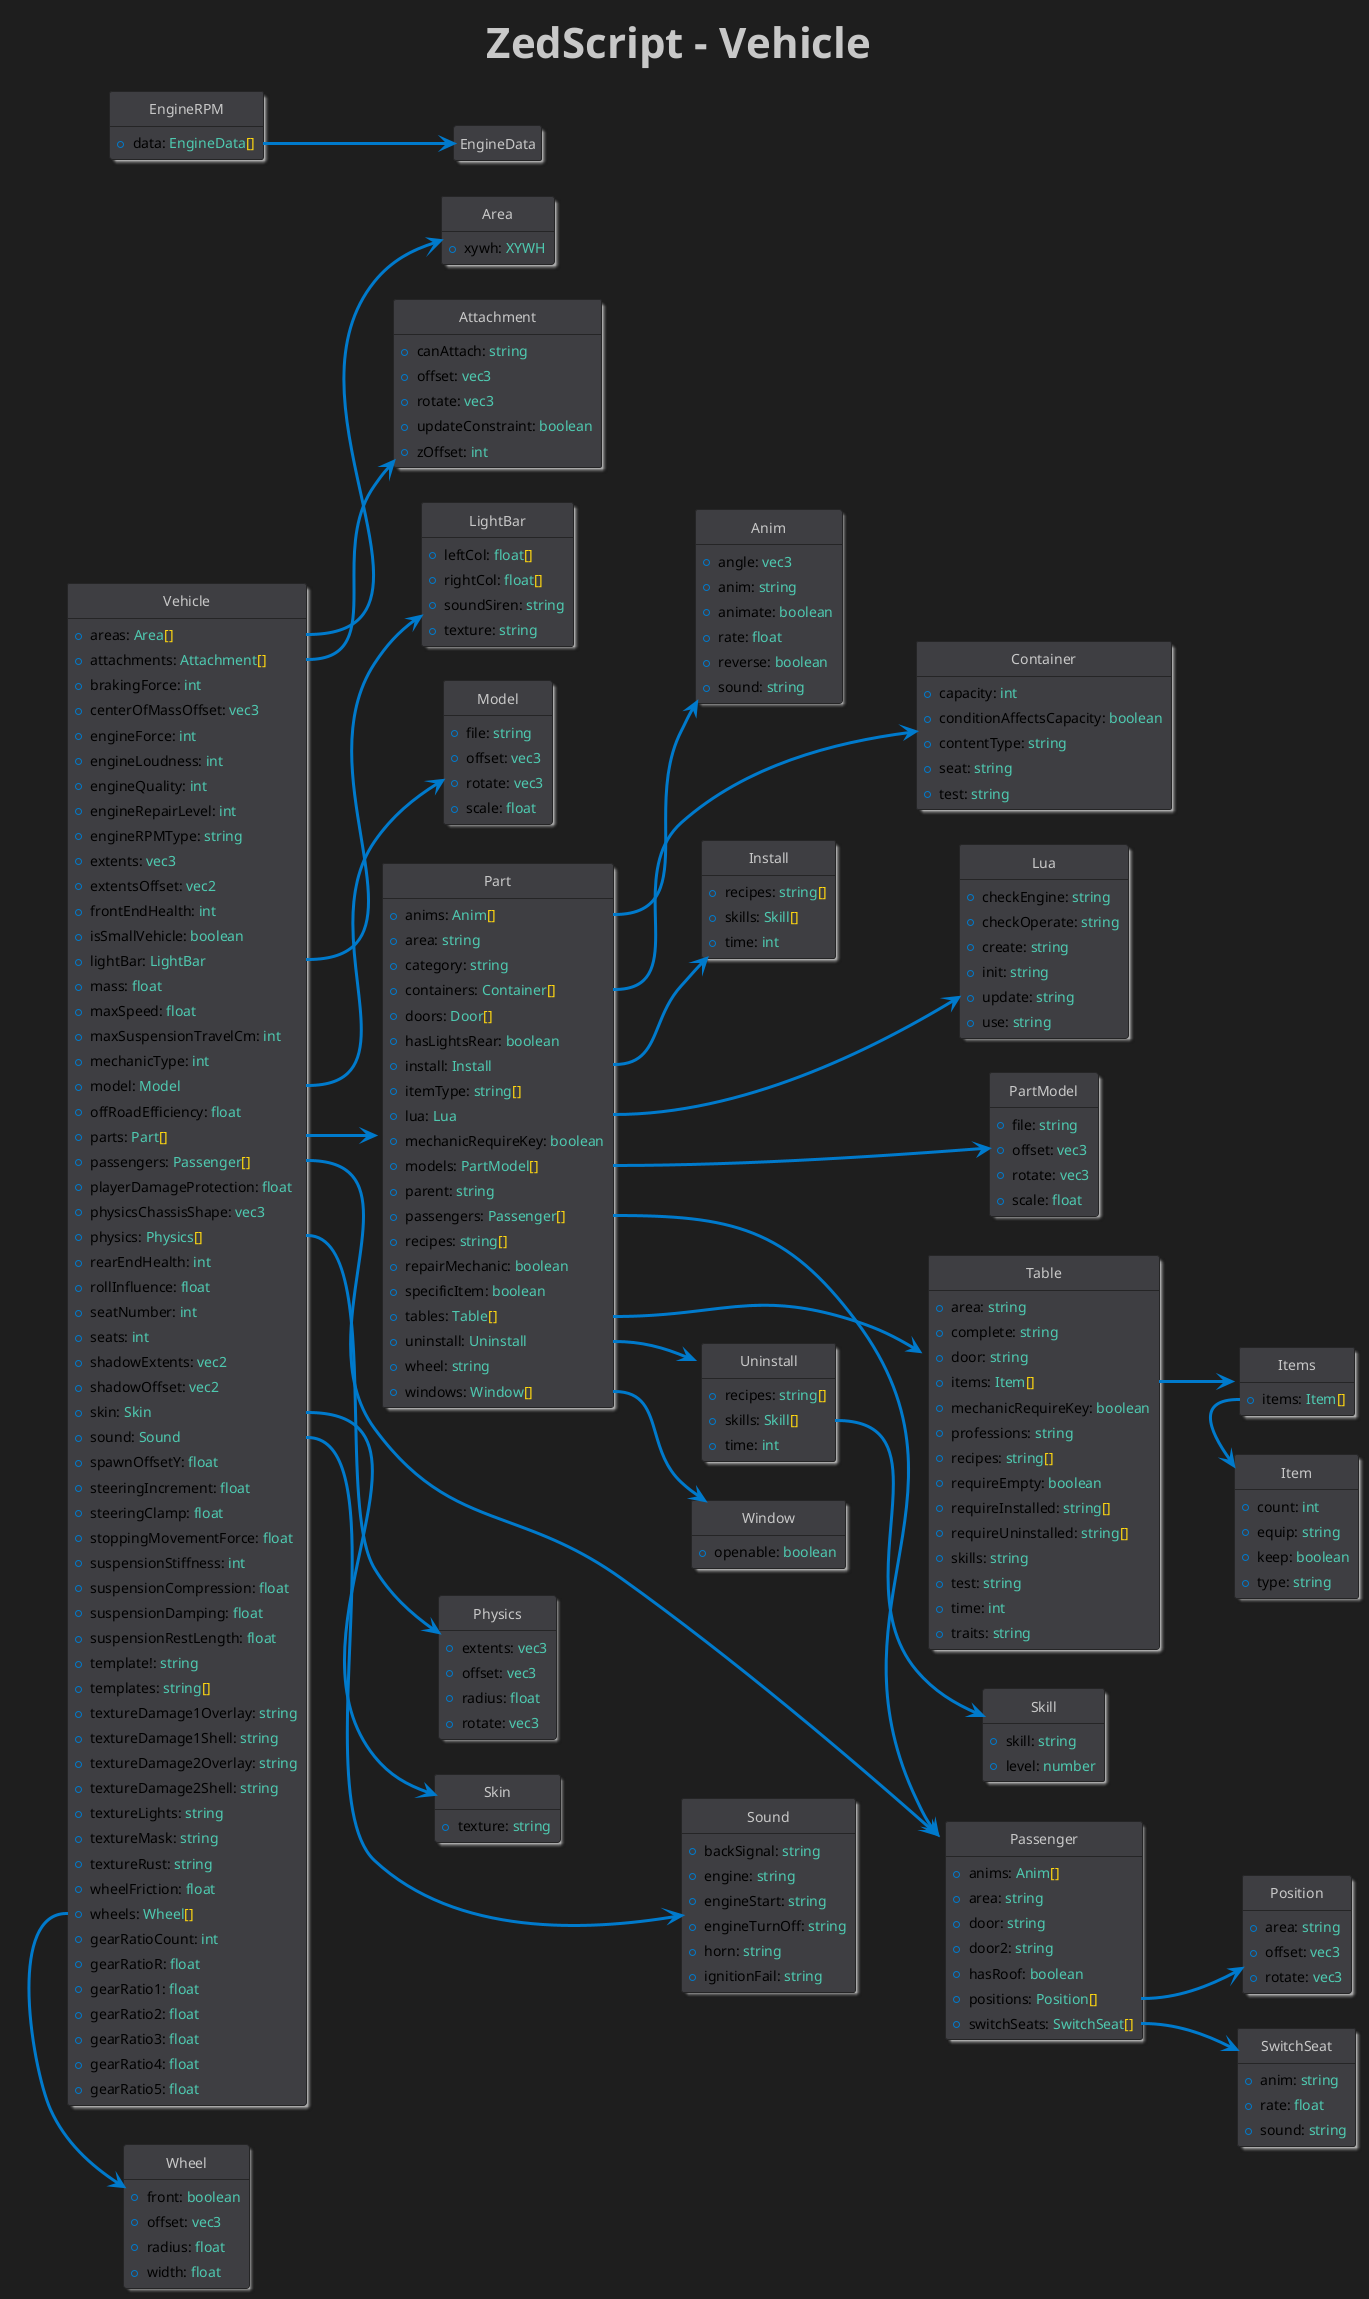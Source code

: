 @startuml ZedScript - Vehicle

title ZedScript - Vehicle

hide circle
hide empty members
skinparam padding 3
skinparam shadowing true

skinparam TitleFontSize 42
skinparam TitleFontColor #C8C8C8
skinparam TitleFontName consolas
skinparam TitleFontStyle bold

skinparam BackgroundColor #1e1e1e

skinparam shadowOffset 3 3 1 1
skinparam ClassBorderThickness 1
skinparam ClassBorderColor #252526
skinparam ClassBackgroundColor #3e3e42
skinparam Classcolor #C8C8C8
skinparam ClassFontColor #C8C8C8
skinparam ClassFontName consolas
skinparam ClassFontSize 14

skinparam IconPublicColor #007acc

skinparam ObjectBorderColor #2d2d30
skinparam ObjectBackgroundColor #3e3e42
skinparam Objectcolor #C8C8C8
skinparam ObjectFontColor #C8C8C8
skinparam ObjectFontName consolas
skinparam ObjectFontSize 14

skinparam ArrowColor #007acc
skinparam ArrowThickness 3

class Anim {
    +angle: <color:#4EC9B0>vec3
    +anim: <color:#4EC9B0>string
    +animate: <color:#4EC9B0>boolean
    +rate: <color:#4EC9B0>float
    +reverse: <color:#4EC9B0>boolean
    +sound: <color:#4EC9B0>string
}

class Area {
    +xywh: <color:#4EC9B0>XYWH
}

class Attachment {
    +canAttach: <color:#4EC9B0>string
    +offset: <color:#4EC9B0>vec3
    +rotate: <color:#4EC9B0>vec3
    +updateConstraint: <color:#4EC9B0>boolean
    +zOffset: <color:#4EC9B0>int
}

class Container {
    +capacity: <color:#4EC9B0>int
    +conditionAffectsCapacity: <color:#4EC9B0>boolean
    +contentType: <color:#4EC9B0>string
    +seat: <color:#4EC9B0>string
    +test: <color:#4EC9B0>string
}

class EngineData

class EngineRPM {
    +data: <color:#4EC9B0>EngineData<color:#FFD710>[]
}

class Install {
    +recipes: <color:#4EC9B0>string<color:#FFD710>[]
    +skills: <color:#4EC9B0>Skill<color:#FFD710>[]
    +time: <color:#4EC9B0>int
}

class Item {
    +count: <color:#4EC9B0>int
    +equip: <color:#4EC9B0>string
    +keep: <color:#4EC9B0>boolean
    +type: <color:#4EC9B0>string
}

class Items {
    +items: <color:#4EC9B0>Item<color:#FFD710>[]
}

class LightBar {
    +leftCol: <color:#4EC9B0>float<color:#FFD710>[]
    +rightCol: <color:#4EC9B0>float<color:#FFD710>[]
    +soundSiren: <color:#4EC9B0>string
    +texture: <color:#4EC9B0>string
}

class Lua {
    +checkEngine: <color:#4EC9B0>string
    +checkOperate: <color:#4EC9B0>string
    +create: <color:#4EC9B0>string
    +init: <color:#4EC9B0>string
    +update: <color:#4EC9B0>string
    +use: <color:#4EC9B0>string
}

class Model {
    +file: <color:#4EC9B0>string
    +offset: <color:#4EC9B0>vec3
    +rotate: <color:#4EC9B0>vec3
    +scale: <color:#4EC9B0>float
}

class Part {
    +anims: <color:#4EC9B0>Anim<color:#FFD710>[]
    +area: <color:#4EC9B0>string
    +category: <color:#4EC9B0>string
    +containers: <color:#4EC9B0>Container<color:#FFD710>[]
    +doors: <color:#4EC9B0>Door<color:#FFD710>[]
    +hasLightsRear: <color:#4EC9B0>boolean
    +install: <color:#4EC9B0>Install
    +itemType: <color:#4EC9B0>string<color:#FFD710>[]
    +lua: <color:#4EC9B0>Lua
    +mechanicRequireKey: <color:#4EC9B0>boolean
    +models: <color:#4EC9B0>PartModel<color:#FFD710>[]
    +parent: <color:#4EC9B0>string
    +passengers: <color:#4EC9B0>Passenger<color:#FFD710>[]
    +recipes: <color:#4EC9B0>string<color:#FFD710>[]
    +repairMechanic: <color:#4EC9B0>boolean
    +specificItem: <color:#4EC9B0>boolean
    +tables: <color:#4EC9B0>Table<color:#FFD710>[]
    +uninstall: <color:#4EC9B0>Uninstall
    +wheel: <color:#4EC9B0>string
    +windows: <color:#4EC9B0>Window<color:#FFD710>[]
}

class PartModel {
    +file: <color:#4EC9B0>string
    +offset: <color:#4EC9B0>vec3
    +rotate: <color:#4EC9B0>vec3
    +scale: <color:#4EC9B0>float
}

class Passenger {
    +anims: <color:#4EC9B0>Anim<color:#FFD710>[]
    +area: <color:#4EC9B0>string
    +door: <color:#4EC9B0>string
    +door2: <color:#4EC9B0>string
    +hasRoof: <color:#4EC9B0>boolean
    +positions: <color:#4EC9B0>Position<color:#FFD710>[]
    +switchSeats: <color:#4EC9B0>SwitchSeat<color:#FFD710>[]
}

class Physics {
    +extents: <color:#4EC9B0>vec3
    +offset: <color:#4EC9B0>vec3
    +radius: <color:#4EC9B0>float
    +rotate: <color:#4EC9B0>vec3
}

class Position {
    +area: <color:#4EC9B0>string
    +offset: <color:#4EC9B0>vec3
    +rotate: <color:#4EC9B0>vec3
}

class Skill {
    +skill: <color:#4EC9B0>string
    +level: <color:#4EC9B0>number
}

class Skin {
    +texture: <color:#4EC9B0>string
}

class Sound {
    +backSignal: <color:#4EC9B0>string
    +engine: <color:#4EC9B0>string
    +engineStart: <color:#4EC9B0>string
    +engineTurnOff: <color:#4EC9B0>string
    +horn: <color:#4EC9B0>string
    +ignitionFail: <color:#4EC9B0>string
}

class SwitchSeat {
    +anim: <color:#4EC9B0>string
    +rate: <color:#4EC9B0>float
    +sound: <color:#4EC9B0>string
}

class Table {
    +area: <color:#4EC9B0>string
    +complete: <color:#4EC9B0>string
    +door: <color:#4EC9B0>string
    +items: <color:#4EC9B0>Item<color:#FFD710>[]
    +mechanicRequireKey: <color:#4EC9B0>boolean
    +professions: <color:#4EC9B0>string
    +recipes: <color:#4EC9B0>string<color:#FFD710>[]
    +requireEmpty: <color:#4EC9B0>boolean
    +requireInstalled: <color:#4EC9B0>string<color:#FFD710>[]
    +requireUninstalled: <color:#4EC9B0>string<color:#FFD710>[]
    +skills: <color:#4EC9B0>string
    +test: <color:#4EC9B0>string
    +time: <color:#4EC9B0>int
    +traits: <color:#4EC9B0>string
}

class Uninstall {
    +recipes: <color:#4EC9B0>string<color:#FFD710>[]
    +skills: <color:#4EC9B0>Skill<color:#FFD710>[]
    +time: <color:#4EC9B0>int
}

class Vehicle {
    +areas: <color:#4EC9B0>Area<color:#FFD710>[]
    +attachments: <color:#4EC9B0>Attachment<color:#FFD710>[]
    +brakingForce: <color:#4EC9B0>int
    +centerOfMassOffset: <color:#4EC9B0>vec3
    +engineForce: <color:#4EC9B0>int
    +engineLoudness: <color:#4EC9B0>int
    +engineQuality: <color:#4EC9B0>int
    +engineRepairLevel: <color:#4EC9B0>int
    +engineRPMType: <color:#4EC9B0>string
    +extents: <color:#4EC9B0>vec3
    +extentsOffset: <color:#4EC9B0>vec2
    +frontEndHealth: <color:#4EC9B0>int
    +isSmallVehicle: <color:#4EC9B0>boolean
    +lightBar: <color:#4EC9B0>LightBar
    +mass: <color:#4EC9B0>float
    +maxSpeed: <color:#4EC9B0>float
    +maxSuspensionTravelCm: <color:#4EC9B0>int
    +mechanicType: <color:#4EC9B0>int
    +model: <color:#4EC9B0>Model
    +offRoadEfficiency: <color:#4EC9B0>float
    +parts: <color:#4EC9B0>Part<color:#FFD710>[]
    +passengers: <color:#4EC9B0>Passenger<color:#FFD710>[]
    +playerDamageProtection: <color:#4EC9B0>float
    +physicsChassisShape: <color:#4EC9B0>vec3
    +physics: <color:#4EC9B0>Physics<color:#FFD710>[]
    +rearEndHealth: <color:#4EC9B0>int
    +rollInfluence: <color:#4EC9B0>float
    +seatNumber: <color:#4EC9B0>int
    +seats: <color:#4EC9B0>int
    +shadowExtents: <color:#4EC9B0>vec2
    +shadowOffset: <color:#4EC9B0>vec2
    +skin: <color:#4EC9B0>Skin
    +sound: <color:#4EC9B0>Sound
    +spawnOffsetY: <color:#4EC9B0>float
    +steeringIncrement: <color:#4EC9B0>float
    +steeringClamp: <color:#4EC9B0>float
    +stoppingMovementForce: <color:#4EC9B0>float
    +suspensionStiffness: <color:#4EC9B0>int
    +suspensionCompression: <color:#4EC9B0>float
    +suspensionDamping: <color:#4EC9B0>float
    +suspensionRestLength: <color:#4EC9B0>float
    +template!: <color:#4EC9B0>string
    +templates: <color:#4EC9B0>string<color:#FFD710>[]
    +textureDamage1Overlay: <color:#4EC9B0>string
    +textureDamage1Shell: <color:#4EC9B0>string
    +textureDamage2Overlay: <color:#4EC9B0>string
    +textureDamage2Shell: <color:#4EC9B0>string
    +textureLights: <color:#4EC9B0>string
    +textureMask: <color:#4EC9B0>string
    +textureRust: <color:#4EC9B0>string
    +wheelFriction: <color:#4EC9B0>float
    +wheels: <color:#4EC9B0>Wheel<color:#FFD710>[]
    +gearRatioCount: <color:#4EC9B0>int
    +gearRatioR: <color:#4EC9B0>float
    +gearRatio1: <color:#4EC9B0>float
    +gearRatio2: <color:#4EC9B0>float
    +gearRatio3: <color:#4EC9B0>float
    +gearRatio4: <color:#4EC9B0>float
    +gearRatio5: <color:#4EC9B0>float
}

class Wheel {
    +front: <color:#4EC9B0>boolean
    +offset: <color:#4EC9B0>vec3
    +radius: <color:#4EC9B0>float
    +width: <color:#4EC9B0>float
}

class Window {
    +openable: <color:#4EC9B0>boolean
}

left to right direction

Vehicle::areas --> Area
Vehicle::attachments --> Attachment
Vehicle::lightBar --> LightBar
Vehicle::model --> Model
Vehicle::parts --> Part
Vehicle::passengers --> Passenger
Vehicle::physics --> Physics
Vehicle::sound ---> Sound
Vehicle::wheels -> Wheel
Vehicle::skin --> Skin

Part::anims --> Anim
Part::containers ---> Container
Part::install --> Install
Part::lua ---> Lua
Part::models ---> PartModel
Part::passengers ---> Passenger
Part::uninstall --> Uninstall
Part::windows --> Window
Part::tables ---> Table

Passenger::positions --> Position
Passenger::switchSeats --> SwitchSeat

Table::items --> Items

Items::items -> Item

EngineRPM::data --> EngineData

Uninstall::skills --> Skill

@enduml